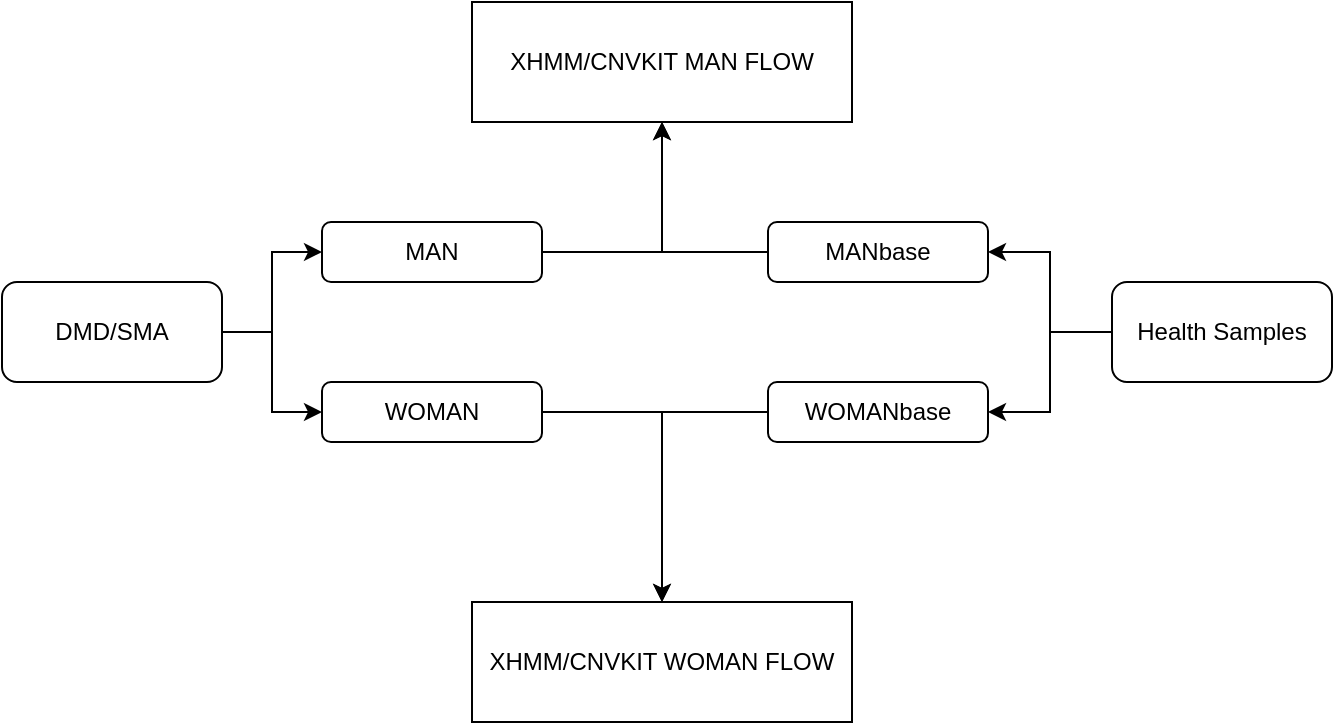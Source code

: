 <mxfile pages="1" version="11.2.8" type="github"><diagram id="Xi3Y8k3URSLB3K4hMSUA" name="Page-1"><mxGraphModel dx="1422" dy="762" grid="1" gridSize="10" guides="1" tooltips="1" connect="1" arrows="1" fold="1" page="1" pageScale="1" pageWidth="827" pageHeight="1169" math="0" shadow="0"><root><mxCell id="0"/><mxCell id="1" parent="0"/><mxCell id="Tc00Si_xX-pbgr-IbPyW-4" style="edgeStyle=orthogonalEdgeStyle;rounded=0;orthogonalLoop=1;jettySize=auto;html=1;exitX=1;exitY=0.5;exitDx=0;exitDy=0;entryX=0;entryY=0.5;entryDx=0;entryDy=0;" edge="1" parent="1" source="Tc00Si_xX-pbgr-IbPyW-1" target="Tc00Si_xX-pbgr-IbPyW-2"><mxGeometry relative="1" as="geometry"/></mxCell><mxCell id="Tc00Si_xX-pbgr-IbPyW-5" style="edgeStyle=orthogonalEdgeStyle;rounded=0;orthogonalLoop=1;jettySize=auto;html=1;exitX=1;exitY=0.5;exitDx=0;exitDy=0;entryX=0;entryY=0.5;entryDx=0;entryDy=0;" edge="1" parent="1" source="Tc00Si_xX-pbgr-IbPyW-1" target="Tc00Si_xX-pbgr-IbPyW-3"><mxGeometry relative="1" as="geometry"/></mxCell><mxCell id="Tc00Si_xX-pbgr-IbPyW-1" value="DMD/SMA" style="rounded=1;whiteSpace=wrap;html=1;" vertex="1" parent="1"><mxGeometry x="85" y="420" width="110" height="50" as="geometry"/></mxCell><mxCell id="Tc00Si_xX-pbgr-IbPyW-12" style="edgeStyle=orthogonalEdgeStyle;rounded=0;orthogonalLoop=1;jettySize=auto;html=1;exitX=1;exitY=0.5;exitDx=0;exitDy=0;entryX=0.5;entryY=1;entryDx=0;entryDy=0;" edge="1" parent="1" source="Tc00Si_xX-pbgr-IbPyW-2" target="Tc00Si_xX-pbgr-IbPyW-11"><mxGeometry relative="1" as="geometry"/></mxCell><mxCell id="Tc00Si_xX-pbgr-IbPyW-2" value="MAN" style="rounded=1;whiteSpace=wrap;html=1;" vertex="1" parent="1"><mxGeometry x="245" y="390" width="110" height="30" as="geometry"/></mxCell><mxCell id="Tc00Si_xX-pbgr-IbPyW-15" style="edgeStyle=orthogonalEdgeStyle;rounded=0;orthogonalLoop=1;jettySize=auto;html=1;exitX=1;exitY=0.5;exitDx=0;exitDy=0;entryX=0.5;entryY=0;entryDx=0;entryDy=0;" edge="1" parent="1" source="Tc00Si_xX-pbgr-IbPyW-3" target="Tc00Si_xX-pbgr-IbPyW-14"><mxGeometry relative="1" as="geometry"/></mxCell><mxCell id="Tc00Si_xX-pbgr-IbPyW-3" value="WOMAN" style="rounded=1;whiteSpace=wrap;html=1;" vertex="1" parent="1"><mxGeometry x="245" y="470" width="110" height="30" as="geometry"/></mxCell><mxCell id="Tc00Si_xX-pbgr-IbPyW-9" style="edgeStyle=orthogonalEdgeStyle;rounded=0;orthogonalLoop=1;jettySize=auto;html=1;exitX=0;exitY=0.5;exitDx=0;exitDy=0;entryX=1;entryY=0.5;entryDx=0;entryDy=0;" edge="1" parent="1" source="Tc00Si_xX-pbgr-IbPyW-6" target="Tc00Si_xX-pbgr-IbPyW-7"><mxGeometry relative="1" as="geometry"/></mxCell><mxCell id="Tc00Si_xX-pbgr-IbPyW-10" style="edgeStyle=orthogonalEdgeStyle;rounded=0;orthogonalLoop=1;jettySize=auto;html=1;exitX=0;exitY=0.5;exitDx=0;exitDy=0;entryX=1;entryY=0.5;entryDx=0;entryDy=0;" edge="1" parent="1" source="Tc00Si_xX-pbgr-IbPyW-6" target="Tc00Si_xX-pbgr-IbPyW-8"><mxGeometry relative="1" as="geometry"/></mxCell><mxCell id="Tc00Si_xX-pbgr-IbPyW-6" value="Health Samples" style="rounded=1;whiteSpace=wrap;html=1;" vertex="1" parent="1"><mxGeometry x="640" y="420" width="110" height="50" as="geometry"/></mxCell><mxCell id="Tc00Si_xX-pbgr-IbPyW-13" style="edgeStyle=orthogonalEdgeStyle;rounded=0;orthogonalLoop=1;jettySize=auto;html=1;exitX=0;exitY=0.5;exitDx=0;exitDy=0;entryX=0.5;entryY=1;entryDx=0;entryDy=0;" edge="1" parent="1" source="Tc00Si_xX-pbgr-IbPyW-7" target="Tc00Si_xX-pbgr-IbPyW-11"><mxGeometry relative="1" as="geometry"/></mxCell><mxCell id="Tc00Si_xX-pbgr-IbPyW-7" value="MANbase" style="rounded=1;whiteSpace=wrap;html=1;" vertex="1" parent="1"><mxGeometry x="468" y="390" width="110" height="30" as="geometry"/></mxCell><mxCell id="Tc00Si_xX-pbgr-IbPyW-16" style="edgeStyle=orthogonalEdgeStyle;rounded=0;orthogonalLoop=1;jettySize=auto;html=1;exitX=0;exitY=0.5;exitDx=0;exitDy=0;entryX=0.5;entryY=0;entryDx=0;entryDy=0;" edge="1" parent="1" source="Tc00Si_xX-pbgr-IbPyW-8" target="Tc00Si_xX-pbgr-IbPyW-14"><mxGeometry relative="1" as="geometry"/></mxCell><mxCell id="Tc00Si_xX-pbgr-IbPyW-8" value="WOMANbase" style="rounded=1;whiteSpace=wrap;html=1;" vertex="1" parent="1"><mxGeometry x="468" y="470" width="110" height="30" as="geometry"/></mxCell><mxCell id="Tc00Si_xX-pbgr-IbPyW-11" value="XHMM/CNVKIT MAN FLOW" style="rounded=0;whiteSpace=wrap;html=1;" vertex="1" parent="1"><mxGeometry x="320" y="280" width="190" height="60" as="geometry"/></mxCell><mxCell id="Tc00Si_xX-pbgr-IbPyW-14" value="XHMM/CNVKIT WOMAN FLOW" style="rounded=0;whiteSpace=wrap;html=1;" vertex="1" parent="1"><mxGeometry x="320" y="580" width="190" height="60" as="geometry"/></mxCell></root></mxGraphModel></diagram></mxfile>